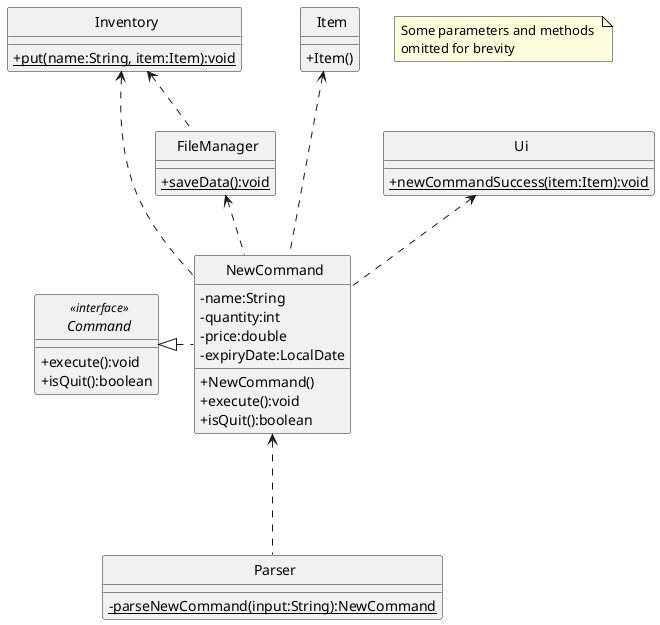 @startuml
'https://plantuml.com/class-diagram
skinparam classAttributeIconSize 0
skinparam CircledCharacterFontSize 0
skinparam CircledCharacterRadius 0

abstract class Command
class Inventory
class Item
class NewCommand
class Parser
class Ui
class FileManager

Command <|. NewCommand
Item <... NewCommand
Ui <.. NewCommand
Inventory <.. NewCommand
NewCommand <... Parser
FileManager <.. NewCommand
Inventory <.. FileManager

interface Command <<interface>> {
    +execute():void
    +isQuit():boolean
}

class NewCommand {
    -name:String
    -quantity:int
    -price:double
    -expiryDate:LocalDate
    +NewCommand()
    +execute():void
    +isQuit():boolean
}

class Item {
    +Item()
}

class Inventory {
    {static}+put(name:String, item:Item):void
}

class Ui {
    {static}+newCommandSuccess(item:Item):void
}

class Parser {
    {static}-parseNewCommand(input:String):NewCommand
}

class FileManager {
    {static}+saveData():void
}

note "Some parameters and methods \nomitted for brevity" as n1

@enduml

@startuml
hide footbox
participant "SuperTracker" as SuperTracker <<class>> #f5e3a9
participant ":NewCommand" as NewCommand #cbf7f4
participant "FileManager" as FileManager <<class>> #bcf7cf
participant "Inventory" as Inventory <<class>> #d5eac2
participant "Ui" as Ui <<class>> #e5c2ea
participant ":Item" as Item #fbffb2

SuperTracker -> NewCommand : execute()
activate NewCommand #cbf7f4

NewCommand -> Item ** : new Item(name:String, quantity:int, price:double, expiryDate:LocalDate)
activate Item #fbffb2
Item --> NewCommand : :Item
deactivate Item

NewCommand -> Inventory : put(name:String, item:Item)
activate Inventory #d5eac2
Inventory --> NewCommand
deactivate Inventory

NewCommand -> Ui : newCommandSuccess(item:Item)
activate Ui #e5c2ea
Ui --> NewCommand
deactivate Ui

NewCommand -> FileManager : saveData()
activate FileManager #bcf7cf
FileManager --> NewCommand
deactivate FileManager

NewCommand --> SuperTracker
deactivate NewCommand
@enduml